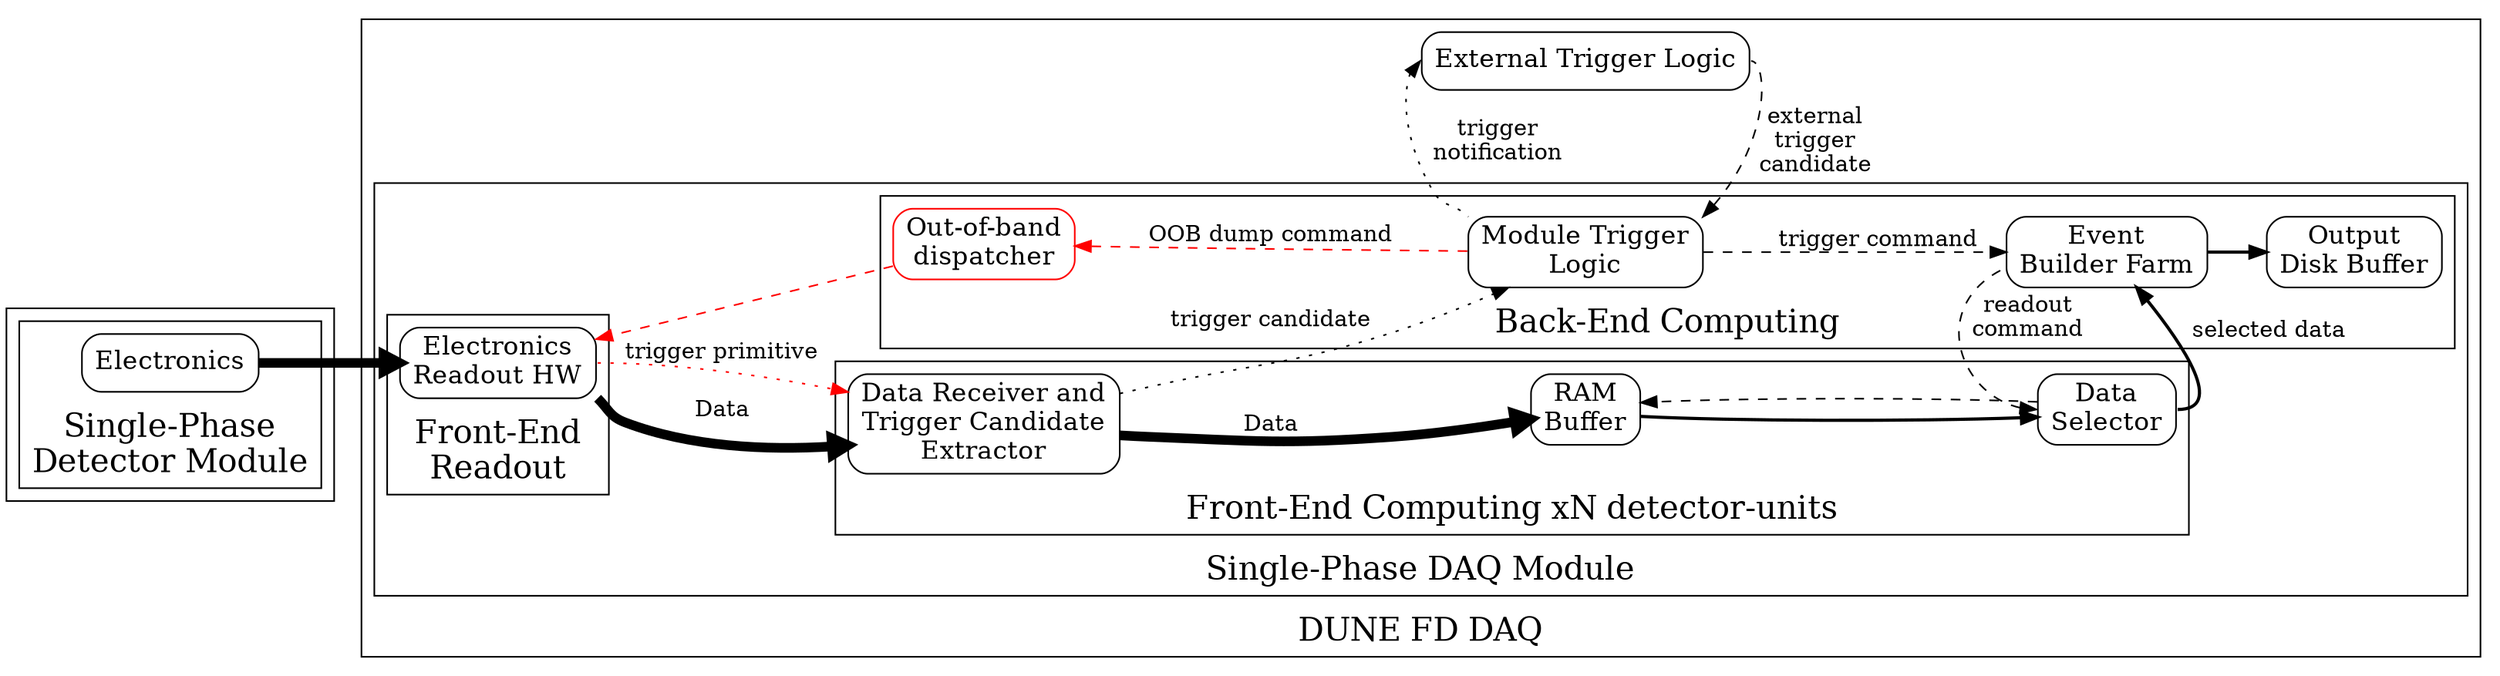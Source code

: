 // Note, this is the Single-Phase equivalent to daq-overview-dp.dot
// The two are almost identical and should be kept in sync.
digraph top {
        graph[compound=true,ordering=out,splines=true,layout=dot,rankdir=LR,fontsize=20];
        node[shape=box,style="rounded",fontsize=16];

        subgraph cluster_dets{
                subgraph cluster_det1{
                        label="Single-Phase\nDetector Module";
                        labelloc=bottom;
                        
                        elec1[label="Electronics"];
                }
        }
        subgraph cluster_daqs{
                label="DUNE FD DAQ";
                labelloc=bottom;
                
                subgraph cluster_daq1 {
                        label="Single-Phase DAQ Module";
                        labelloc=bottom;
                        
                        subgraph cluster_fero1 {
                                label="Front-End\nReadout";
                                fero1[label="Electronics\nReadout HW"];
                        }
                        subgraph cluster_fecomp1 {
                                label="Front-End Computing xN detector-units";
                                labelloc=bottom;
                                
                                receive1[label="Data Receiver and\nTrigger Candidate\nExtractor"];
                                buffer1[label="RAM\nBuffer"];
                                selector1[label="Data\nSelector"];
                        }
                        subgraph cluster_becomp1 {
                                label="Back-End Computing";
                                labelloc=bottom;
                                
                                oob[label="Out-of-band\ndispatcher",color=red];
                                mtl1[label="Module Trigger\nLogic"];
                                eb1[label="Event\nBuilder Farm"];
                                disk1[label="Output\nDisk Buffer"];
                        }
                        
                }
                gtl[label="External Trigger Logic"];
                
        }

        // full raw data
        edge[penwidth=6];
        elec1->fero1;
        
        fero1:se->receive1[label="Data"];

        receive1->buffer1[label="\nData\n"];

        // trigger primitives
        edge[penwidth=1,style=dotted]
        fero1:e->receive1[label="trigger primitive",color=red];
        receive1->mtl1[label="\n\ntrigger candidate"];

        // trigger commands
        edge[penwidth=1,style=dashed]
        mtl1->eb1[label="\ntrigger command\n"];
        oob->mtl1[dir=back,label="OOB dump command",color=red];
        eb1->selector1:w[label="readout\ncommand\n\n"];
        selector1->buffer1;

        
        oob->fero1[color=red];
        
        // Selected readout
        edge[penwidth=2,style=solid]
        buffer1->selector1;
        selector1:e->eb1[label="selected data"];
        eb1->disk1;
        
        // global trigger primitives
        edge[penwidth=1,style=dotted]
        mtl1:nw->gtl:w[label="trigger\nnotification\n\n"];
        
        // global trigger commands
        edge[penwidth=1,style=dashed]
        gtl:e->mtl1:ne[label="external\ntrigger\ncandidate\n\n"];
        
        edge[style=invis];
        oob->gtl;
        
        
}
